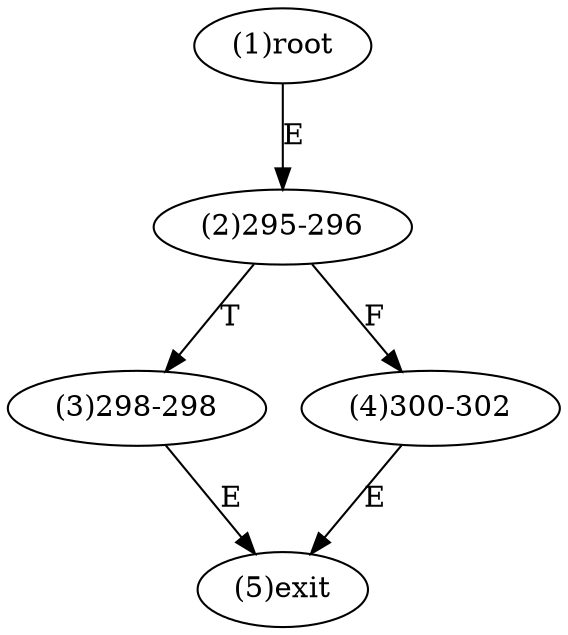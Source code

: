 digraph "" { 
1[ label="(1)root"];
2[ label="(2)295-296"];
3[ label="(3)298-298"];
4[ label="(4)300-302"];
5[ label="(5)exit"];
1->2[ label="E"];
2->4[ label="F"];
2->3[ label="T"];
3->5[ label="E"];
4->5[ label="E"];
}